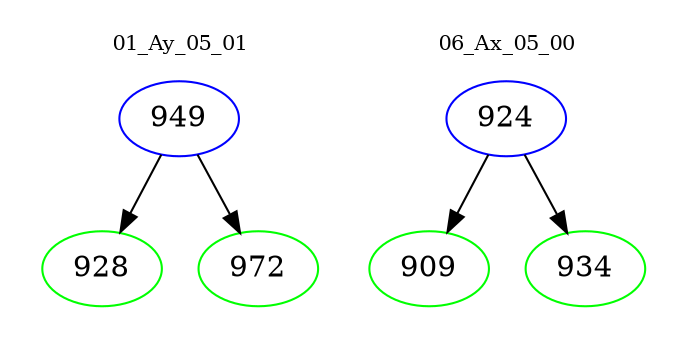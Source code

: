 digraph{
subgraph cluster_0 {
color = white
label = "01_Ay_05_01";
fontsize=10;
T0_949 [label="949", color="blue"]
T0_949 -> T0_928 [color="black"]
T0_928 [label="928", color="green"]
T0_949 -> T0_972 [color="black"]
T0_972 [label="972", color="green"]
}
subgraph cluster_1 {
color = white
label = "06_Ax_05_00";
fontsize=10;
T1_924 [label="924", color="blue"]
T1_924 -> T1_909 [color="black"]
T1_909 [label="909", color="green"]
T1_924 -> T1_934 [color="black"]
T1_934 [label="934", color="green"]
}
}
